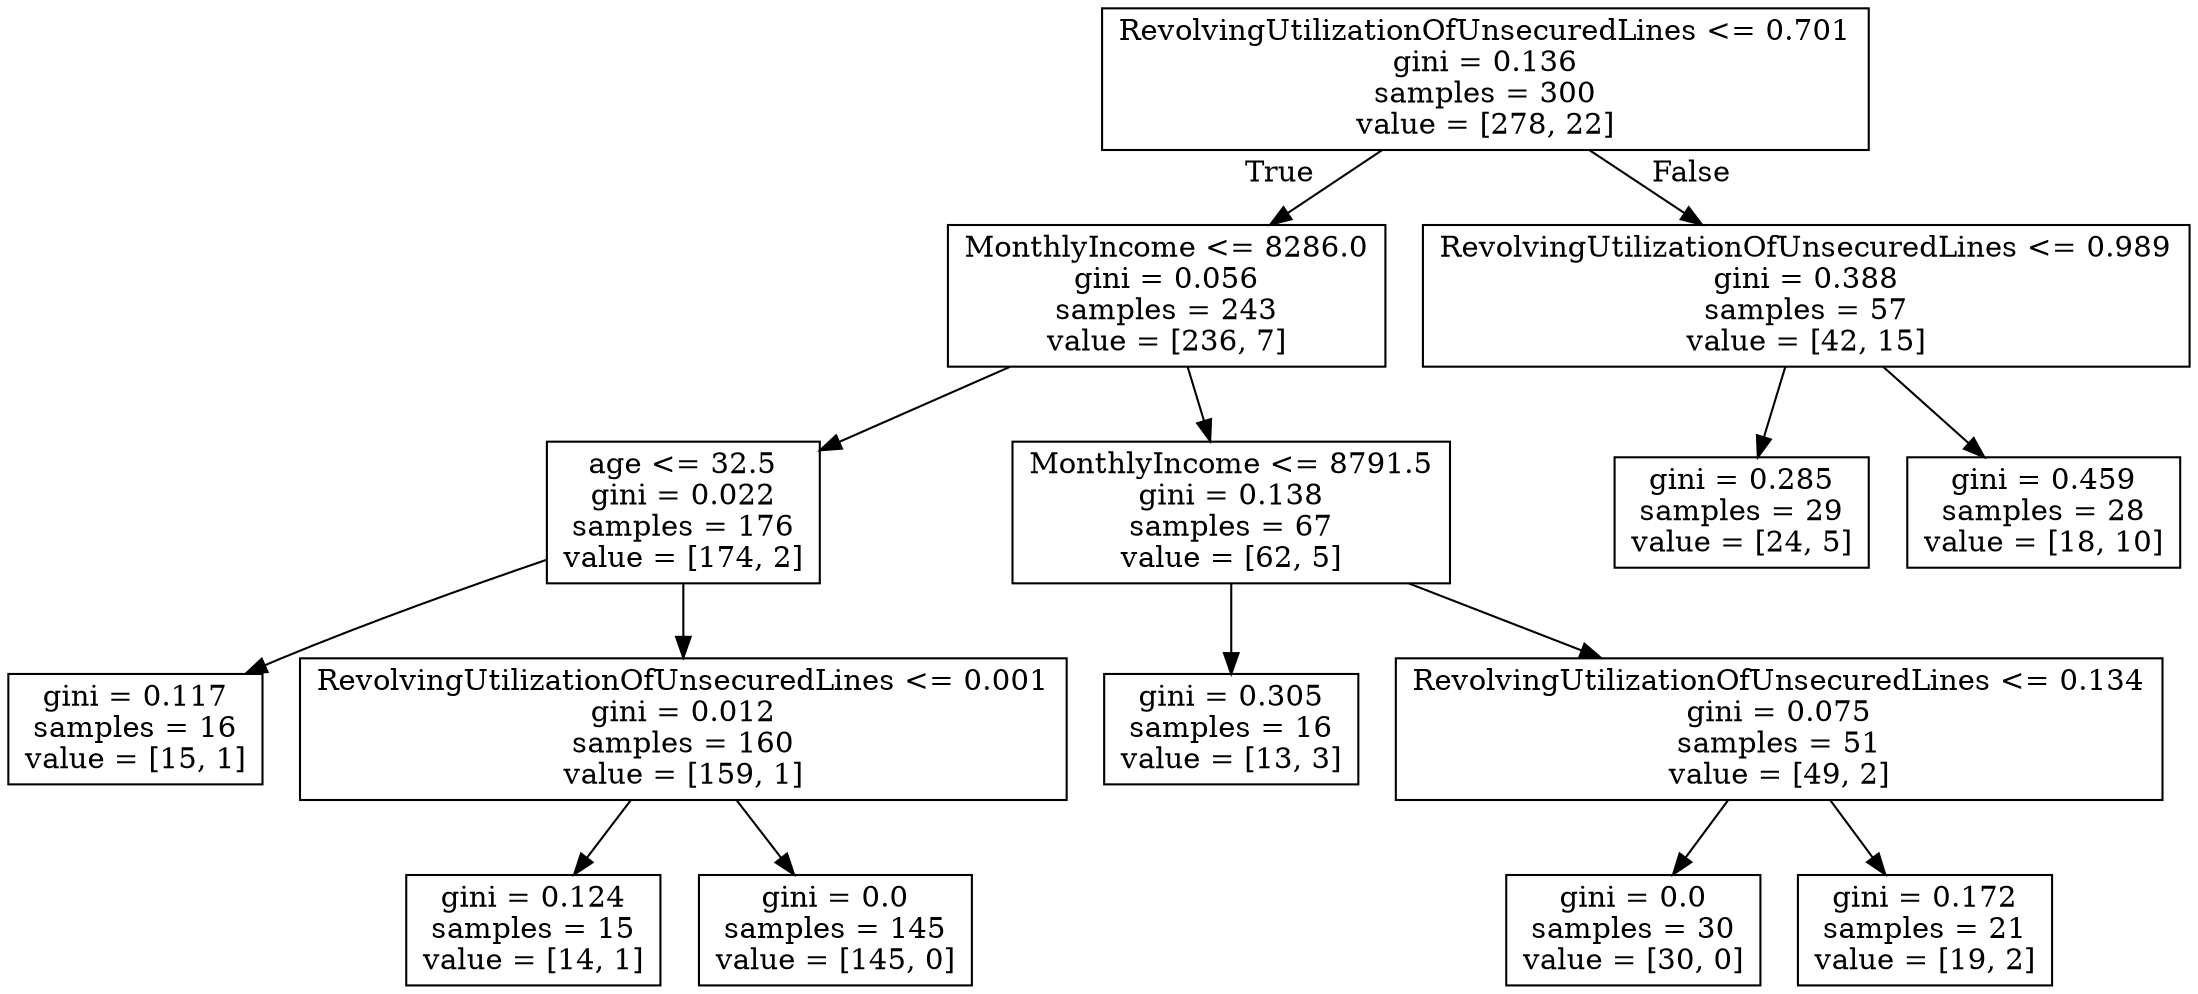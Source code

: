 digraph Tree {
node [shape=box] ;
0 [label="RevolvingUtilizationOfUnsecuredLines <= 0.701\ngini = 0.136\nsamples = 300\nvalue = [278, 22]"] ;
1 [label="MonthlyIncome <= 8286.0\ngini = 0.056\nsamples = 243\nvalue = [236, 7]"] ;
0 -> 1 [labeldistance=2.5, labelangle=45, headlabel="True"] ;
2 [label="age <= 32.5\ngini = 0.022\nsamples = 176\nvalue = [174, 2]"] ;
1 -> 2 ;
3 [label="gini = 0.117\nsamples = 16\nvalue = [15, 1]"] ;
2 -> 3 ;
4 [label="RevolvingUtilizationOfUnsecuredLines <= 0.001\ngini = 0.012\nsamples = 160\nvalue = [159, 1]"] ;
2 -> 4 ;
5 [label="gini = 0.124\nsamples = 15\nvalue = [14, 1]"] ;
4 -> 5 ;
6 [label="gini = 0.0\nsamples = 145\nvalue = [145, 0]"] ;
4 -> 6 ;
7 [label="MonthlyIncome <= 8791.5\ngini = 0.138\nsamples = 67\nvalue = [62, 5]"] ;
1 -> 7 ;
8 [label="gini = 0.305\nsamples = 16\nvalue = [13, 3]"] ;
7 -> 8 ;
9 [label="RevolvingUtilizationOfUnsecuredLines <= 0.134\ngini = 0.075\nsamples = 51\nvalue = [49, 2]"] ;
7 -> 9 ;
10 [label="gini = 0.0\nsamples = 30\nvalue = [30, 0]"] ;
9 -> 10 ;
11 [label="gini = 0.172\nsamples = 21\nvalue = [19, 2]"] ;
9 -> 11 ;
12 [label="RevolvingUtilizationOfUnsecuredLines <= 0.989\ngini = 0.388\nsamples = 57\nvalue = [42, 15]"] ;
0 -> 12 [labeldistance=2.5, labelangle=-45, headlabel="False"] ;
13 [label="gini = 0.285\nsamples = 29\nvalue = [24, 5]"] ;
12 -> 13 ;
14 [label="gini = 0.459\nsamples = 28\nvalue = [18, 10]"] ;
12 -> 14 ;
}